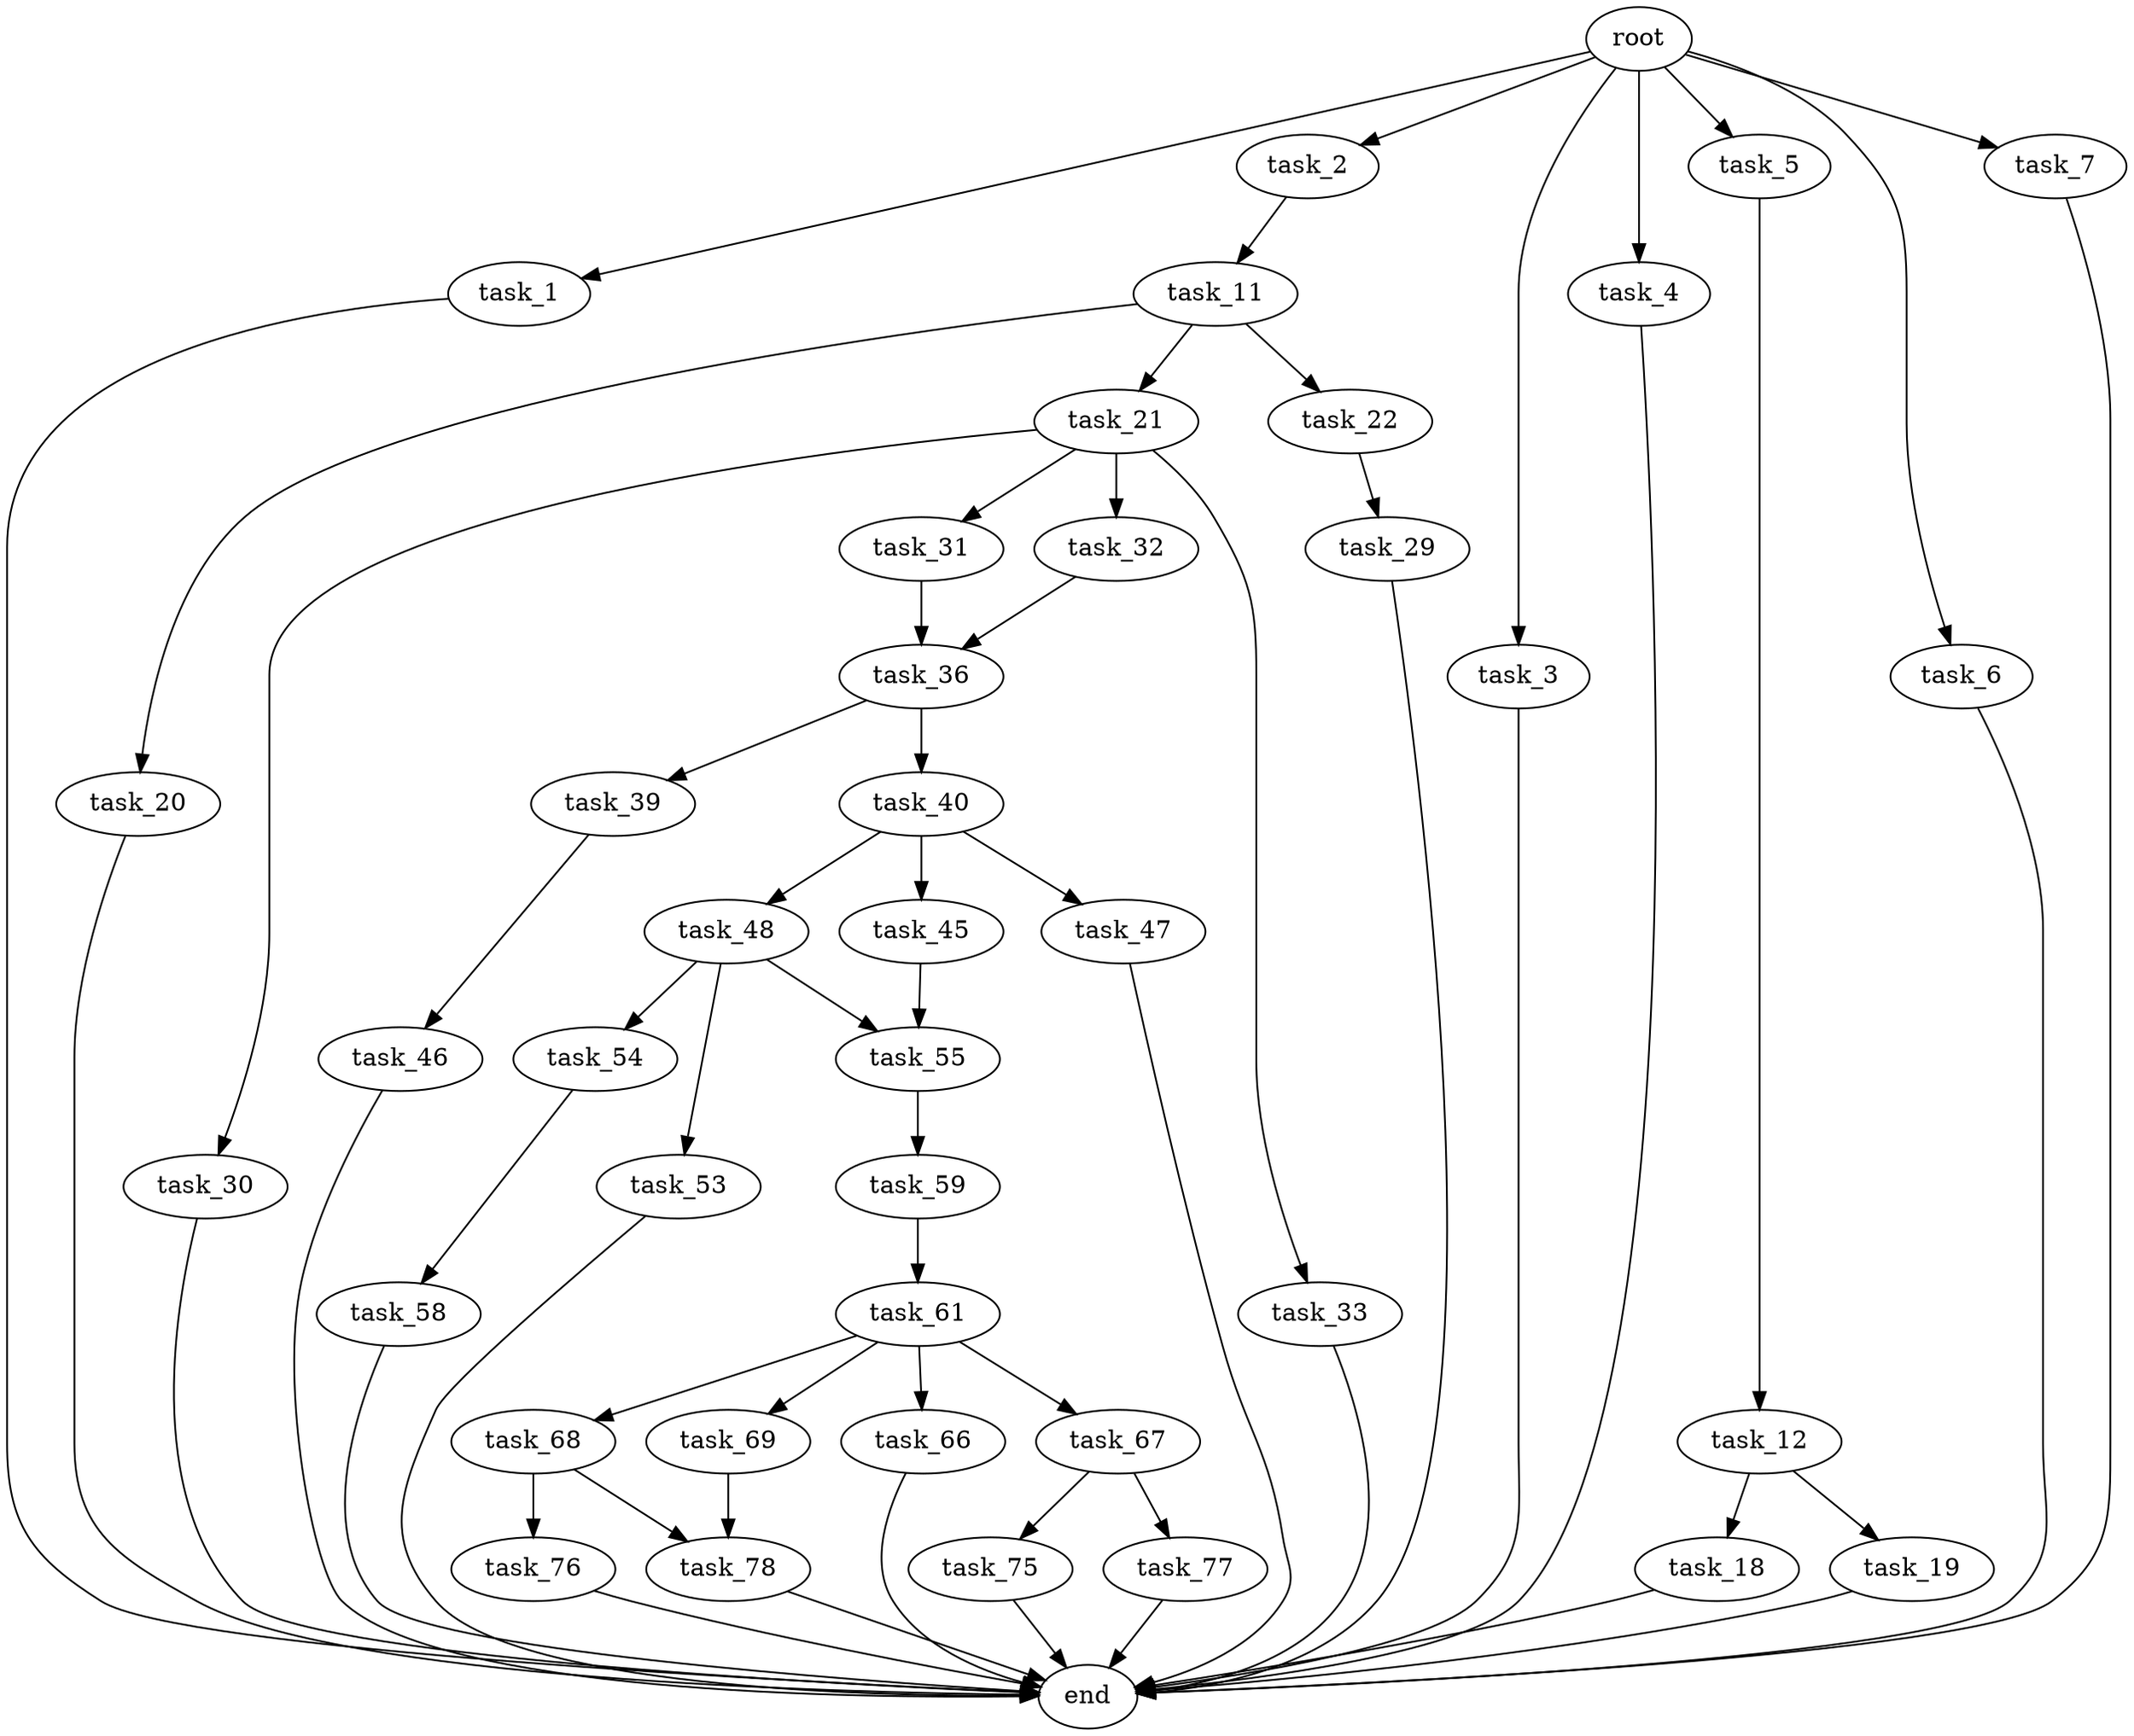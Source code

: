 digraph G {
  root [size="0.000000"];
  task_1 [size="782757789696.000000"];
  task_2 [size="231928233984.000000"];
  task_3 [size="8589934592.000000"];
  task_4 [size="13343473749.000000"];
  task_5 [size="456553758028.000000"];
  task_6 [size="388072199025.000000"];
  task_7 [size="1073741824000.000000"];
  task_11 [size="368293445632.000000"];
  task_12 [size="249595838437.000000"];
  task_18 [size="8589934592.000000"];
  task_19 [size="863521565.000000"];
  task_20 [size="4490397439.000000"];
  task_21 [size="133640010495.000000"];
  task_22 [size="782757789696.000000"];
  task_29 [size="134217728000.000000"];
  task_30 [size="18980712416.000000"];
  task_31 [size="1404494869461.000000"];
  task_32 [size="134217728000.000000"];
  task_33 [size="13087767194.000000"];
  task_36 [size="351076170869.000000"];
  task_39 [size="28025095259.000000"];
  task_40 [size="194915037189.000000"];
  task_45 [size="368293445632.000000"];
  task_46 [size="1073741824000.000000"];
  task_47 [size="34007961948.000000"];
  task_48 [size="2425572404.000000"];
  task_53 [size="5825289007.000000"];
  task_54 [size="1005398105147.000000"];
  task_55 [size="979996800.000000"];
  task_58 [size="368293445632.000000"];
  task_59 [size="476129354496.000000"];
  task_61 [size="30067046775.000000"];
  task_66 [size="134217728000.000000"];
  task_67 [size="28991029248.000000"];
  task_68 [size="879309762243.000000"];
  task_69 [size="549755813888.000000"];
  task_75 [size="68719476736.000000"];
  task_76 [size="6791876265.000000"];
  task_77 [size="30637676143.000000"];
  task_78 [size="376462223112.000000"];
  end [size="0.000000"];

  root -> task_1 [size="1.000000"];
  root -> task_2 [size="1.000000"];
  root -> task_3 [size="1.000000"];
  root -> task_4 [size="1.000000"];
  root -> task_5 [size="1.000000"];
  root -> task_6 [size="1.000000"];
  root -> task_7 [size="1.000000"];
  task_1 -> end [size="1.000000"];
  task_2 -> task_11 [size="301989888.000000"];
  task_3 -> end [size="1.000000"];
  task_4 -> end [size="1.000000"];
  task_5 -> task_12 [size="411041792.000000"];
  task_6 -> end [size="1.000000"];
  task_7 -> end [size="1.000000"];
  task_11 -> task_20 [size="411041792.000000"];
  task_11 -> task_21 [size="411041792.000000"];
  task_11 -> task_22 [size="411041792.000000"];
  task_12 -> task_18 [size="679477248.000000"];
  task_12 -> task_19 [size="679477248.000000"];
  task_18 -> end [size="1.000000"];
  task_19 -> end [size="1.000000"];
  task_20 -> end [size="1.000000"];
  task_21 -> task_30 [size="209715200.000000"];
  task_21 -> task_31 [size="209715200.000000"];
  task_21 -> task_32 [size="209715200.000000"];
  task_21 -> task_33 [size="209715200.000000"];
  task_22 -> task_29 [size="679477248.000000"];
  task_29 -> end [size="1.000000"];
  task_30 -> end [size="1.000000"];
  task_31 -> task_36 [size="838860800.000000"];
  task_32 -> task_36 [size="209715200.000000"];
  task_33 -> end [size="1.000000"];
  task_36 -> task_39 [size="301989888.000000"];
  task_36 -> task_40 [size="301989888.000000"];
  task_39 -> task_46 [size="134217728.000000"];
  task_40 -> task_45 [size="301989888.000000"];
  task_40 -> task_47 [size="301989888.000000"];
  task_40 -> task_48 [size="301989888.000000"];
  task_45 -> task_55 [size="411041792.000000"];
  task_46 -> end [size="1.000000"];
  task_47 -> end [size="1.000000"];
  task_48 -> task_53 [size="134217728.000000"];
  task_48 -> task_54 [size="134217728.000000"];
  task_48 -> task_55 [size="134217728.000000"];
  task_53 -> end [size="1.000000"];
  task_54 -> task_58 [size="679477248.000000"];
  task_55 -> task_59 [size="33554432.000000"];
  task_58 -> end [size="1.000000"];
  task_59 -> task_61 [size="411041792.000000"];
  task_61 -> task_66 [size="536870912.000000"];
  task_61 -> task_67 [size="536870912.000000"];
  task_61 -> task_68 [size="536870912.000000"];
  task_61 -> task_69 [size="536870912.000000"];
  task_66 -> end [size="1.000000"];
  task_67 -> task_75 [size="75497472.000000"];
  task_67 -> task_77 [size="75497472.000000"];
  task_68 -> task_76 [size="838860800.000000"];
  task_68 -> task_78 [size="838860800.000000"];
  task_69 -> task_78 [size="536870912.000000"];
  task_75 -> end [size="1.000000"];
  task_76 -> end [size="1.000000"];
  task_77 -> end [size="1.000000"];
  task_78 -> end [size="1.000000"];
}
